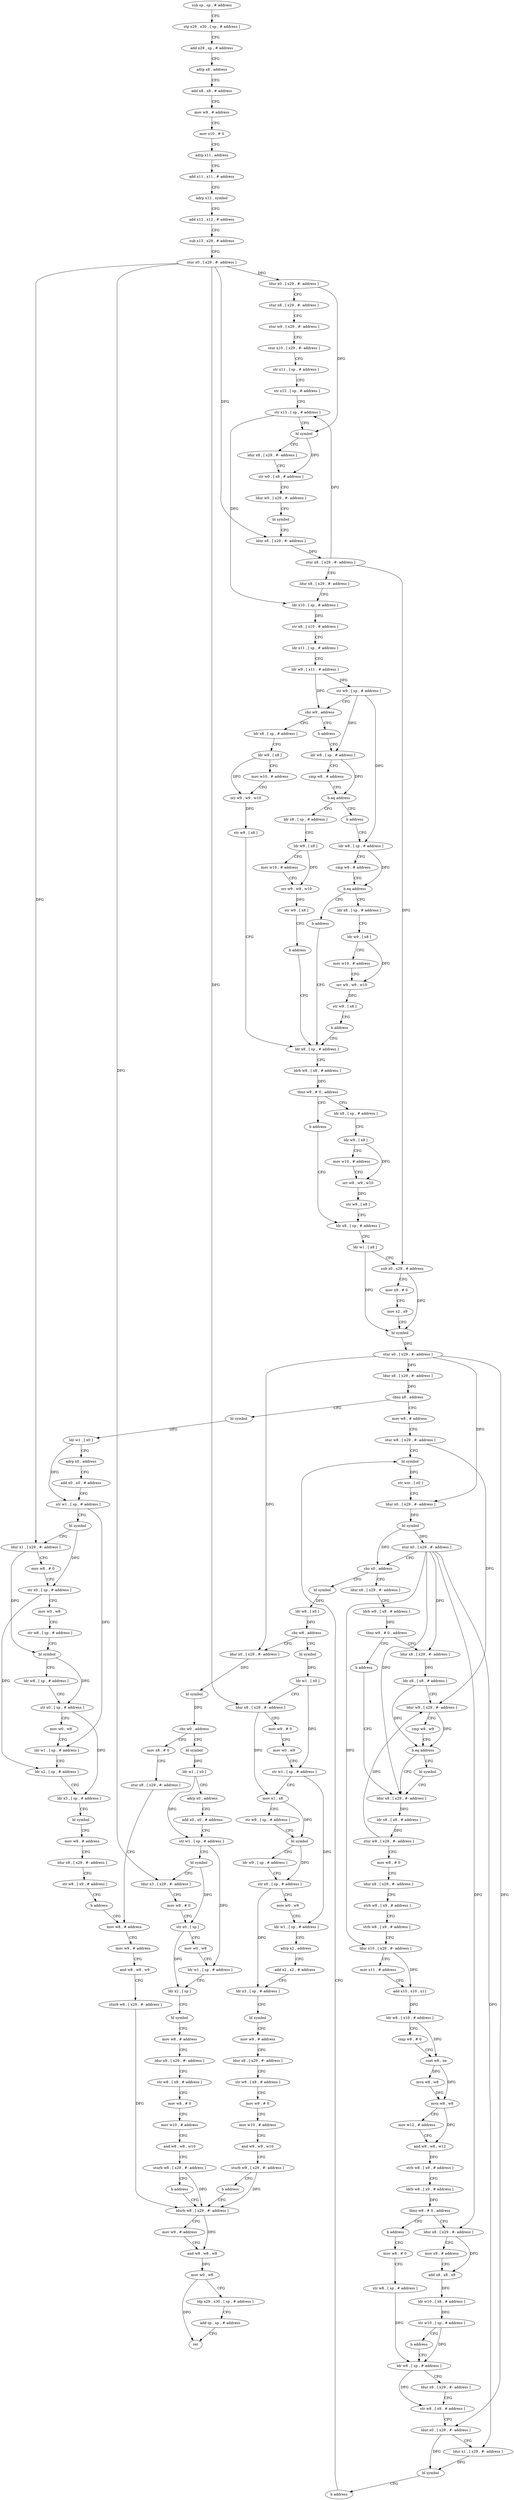 digraph "func" {
"4209964" [label = "sub sp , sp , # address" ]
"4209968" [label = "stp x29 , x30 , [ sp , # address ]" ]
"4209972" [label = "add x29 , sp , # address" ]
"4209976" [label = "adrp x8 , address" ]
"4209980" [label = "add x8 , x8 , # address" ]
"4209984" [label = "mov w9 , # address" ]
"4209988" [label = "mov x10 , # 0" ]
"4209992" [label = "adrp x11 , address" ]
"4209996" [label = "add x11 , x11 , # address" ]
"4210000" [label = "adrp x12 , symbol" ]
"4210004" [label = "add x12 , x12 , # address" ]
"4210008" [label = "sub x13 , x29 , # address" ]
"4210012" [label = "stur x0 , [ x29 , #- address ]" ]
"4210016" [label = "ldur x0 , [ x29 , #- address ]" ]
"4210020" [label = "stur x8 , [ x29 , #- address ]" ]
"4210024" [label = "stur w9 , [ x29 , #- address ]" ]
"4210028" [label = "stur x10 , [ x29 , #- address ]" ]
"4210032" [label = "str x11 , [ sp , # address ]" ]
"4210036" [label = "str x12 , [ sp , # address ]" ]
"4210040" [label = "str x13 , [ sp , # address ]" ]
"4210044" [label = "bl symbol" ]
"4210048" [label = "ldur x8 , [ x29 , #- address ]" ]
"4210052" [label = "str w0 , [ x8 , # address ]" ]
"4210056" [label = "ldur w0 , [ x29 , #- address ]" ]
"4210060" [label = "bl symbol" ]
"4210064" [label = "ldur x8 , [ x29 , #- address ]" ]
"4210068" [label = "stur x8 , [ x29 , #- address ]" ]
"4210072" [label = "ldur x8 , [ x29 , #- address ]" ]
"4210076" [label = "ldr x10 , [ sp , # address ]" ]
"4210080" [label = "str x8 , [ x10 , # address ]" ]
"4210084" [label = "ldr x11 , [ sp , # address ]" ]
"4210088" [label = "ldr w9 , [ x11 , # address ]" ]
"4210092" [label = "str w9 , [ sp , # address ]" ]
"4210096" [label = "cbz w9 , address" ]
"4210184" [label = "ldr x8 , [ sp , # address ]" ]
"4210100" [label = "b address" ]
"4210188" [label = "ldr w9 , [ x8 ]" ]
"4210192" [label = "mov w10 , # address" ]
"4210196" [label = "orr w9 , w9 , w10" ]
"4210200" [label = "str w9 , [ x8 ]" ]
"4210204" [label = "ldr x8 , [ sp , # address ]" ]
"4210104" [label = "ldr w8 , [ sp , # address ]" ]
"4210220" [label = "ldr x8 , [ sp , # address ]" ]
"4210224" [label = "ldr w9 , [ x8 ]" ]
"4210228" [label = "mov w10 , # address" ]
"4210232" [label = "orr w9 , w9 , w10" ]
"4210236" [label = "str w9 , [ x8 ]" ]
"4210240" [label = "ldr x8 , [ sp , # address ]" ]
"4210216" [label = "b address" ]
"4210108" [label = "cmp w8 , # address" ]
"4210112" [label = "b.eq address" ]
"4210136" [label = "ldr x8 , [ sp , # address ]" ]
"4210116" [label = "b address" ]
"4210368" [label = "mov w8 , # address" ]
"4210372" [label = "stur w8 , [ x29 , #- address ]" ]
"4210376" [label = "bl symbol" ]
"4210276" [label = "bl symbol" ]
"4210280" [label = "ldr w1 , [ x0 ]" ]
"4210284" [label = "adrp x0 , address" ]
"4210288" [label = "add x0 , x0 , # address" ]
"4210292" [label = "str w1 , [ sp , # address ]" ]
"4210296" [label = "bl symbol" ]
"4210300" [label = "ldur x1 , [ x29 , #- address ]" ]
"4210304" [label = "mov w8 , # 0" ]
"4210308" [label = "str x0 , [ sp , # address ]" ]
"4210312" [label = "mov w0 , w8" ]
"4210316" [label = "str w8 , [ sp , # address ]" ]
"4210320" [label = "bl symbol" ]
"4210324" [label = "ldr w8 , [ sp , # address ]" ]
"4210328" [label = "str x0 , [ sp , # address ]" ]
"4210332" [label = "mov w0 , w8" ]
"4210336" [label = "ldr w1 , [ sp , # address ]" ]
"4210340" [label = "ldr x2 , [ sp , # address ]" ]
"4210344" [label = "ldr x3 , [ sp , # address ]" ]
"4210348" [label = "bl symbol" ]
"4210352" [label = "mov w8 , # address" ]
"4210356" [label = "ldur x9 , [ x29 , #- address ]" ]
"4210360" [label = "str w8 , [ x9 , # address ]" ]
"4210364" [label = "b address" ]
"4210800" [label = "mov w8 , # address" ]
"4210244" [label = "ldr w1 , [ x8 ]" ]
"4210248" [label = "sub x0 , x29 , # address" ]
"4210252" [label = "mov x9 , # 0" ]
"4210256" [label = "mov x2 , x9" ]
"4210260" [label = "bl symbol" ]
"4210264" [label = "stur x0 , [ x29 , #- address ]" ]
"4210268" [label = "ldur x8 , [ x29 , #- address ]" ]
"4210272" [label = "cbnz x8 , address" ]
"4210140" [label = "ldr w9 , [ x8 ]" ]
"4210144" [label = "mov w10 , # address" ]
"4210148" [label = "orr w9 , w9 , w10" ]
"4210152" [label = "str w9 , [ x8 ]" ]
"4210156" [label = "b address" ]
"4210120" [label = "ldr w8 , [ sp , # address ]" ]
"4210584" [label = "bl symbol" ]
"4210588" [label = "ldr w8 , [ x0 ]" ]
"4210592" [label = "cbz w8 , address" ]
"4210696" [label = "ldur x0 , [ x29 , #- address ]" ]
"4210596" [label = "bl symbol" ]
"4210400" [label = "ldur x8 , [ x29 , #- address ]" ]
"4210404" [label = "ldrb w9 , [ x8 , # address ]" ]
"4210408" [label = "tbnz w9 , # 0 , address" ]
"4210416" [label = "ldur x8 , [ x29 , #- address ]" ]
"4210412" [label = "b address" ]
"4210804" [label = "mov w9 , # address" ]
"4210808" [label = "and w8 , w8 , w9" ]
"4210812" [label = "sturb w8 , [ x29 , #- address ]" ]
"4210816" [label = "ldurb w8 , [ x29 , #- address ]" ]
"4210208" [label = "ldrb w9 , [ x8 , # address ]" ]
"4210212" [label = "tbnz w9 , # 0 , address" ]
"4210124" [label = "cmp w8 , # address" ]
"4210128" [label = "b.eq address" ]
"4210160" [label = "ldr x8 , [ sp , # address ]" ]
"4210132" [label = "b address" ]
"4210700" [label = "bl symbol" ]
"4210704" [label = "cbz w0 , address" ]
"4210792" [label = "mov x8 , # 0" ]
"4210708" [label = "bl symbol" ]
"4210600" [label = "ldr w1 , [ x0 ]" ]
"4210604" [label = "ldur x8 , [ x29 , #- address ]" ]
"4210608" [label = "mov w9 , # 0" ]
"4210612" [label = "mov w0 , w9" ]
"4210616" [label = "str w1 , [ sp , # address ]" ]
"4210620" [label = "mov x1 , x8" ]
"4210624" [label = "str w9 , [ sp , # address ]" ]
"4210628" [label = "bl symbol" ]
"4210632" [label = "ldr w9 , [ sp , # address ]" ]
"4210636" [label = "str x0 , [ sp , # address ]" ]
"4210640" [label = "mov w0 , w9" ]
"4210644" [label = "ldr w1 , [ sp , # address ]" ]
"4210648" [label = "adrp x2 , address" ]
"4210652" [label = "add x2 , x2 , # address" ]
"4210656" [label = "ldr x3 , [ sp , # address ]" ]
"4210660" [label = "bl symbol" ]
"4210664" [label = "mov w9 , # address" ]
"4210668" [label = "ldur x8 , [ x29 , #- address ]" ]
"4210672" [label = "str w9 , [ x8 , # address ]" ]
"4210676" [label = "mov w9 , # 0" ]
"4210680" [label = "mov w10 , # address" ]
"4210684" [label = "and w9 , w9 , w10" ]
"4210688" [label = "sturb w9 , [ x29 , #- address ]" ]
"4210692" [label = "b address" ]
"4210420" [label = "ldr x8 , [ x8 , # address ]" ]
"4210424" [label = "ldur w9 , [ x29 , #- address ]" ]
"4210428" [label = "cmp w8 , w9" ]
"4210432" [label = "b.eq address" ]
"4210440" [label = "ldur x8 , [ x29 , #- address ]" ]
"4210436" [label = "bl symbol" ]
"4210164" [label = "ldr w9 , [ x8 ]" ]
"4210168" [label = "mov w10 , # address" ]
"4210172" [label = "orr w9 , w9 , w10" ]
"4210176" [label = "str w9 , [ x8 ]" ]
"4210180" [label = "b address" ]
"4210796" [label = "stur x8 , [ x29 , #- address ]" ]
"4210712" [label = "ldr w1 , [ x0 ]" ]
"4210716" [label = "adrp x0 , address" ]
"4210720" [label = "add x0 , x0 , # address" ]
"4210724" [label = "str w1 , [ sp , # address ]" ]
"4210728" [label = "bl symbol" ]
"4210732" [label = "ldur x3 , [ x29 , #- address ]" ]
"4210736" [label = "mov w8 , # 0" ]
"4210740" [label = "str x0 , [ sp ]" ]
"4210744" [label = "mov w0 , w8" ]
"4210748" [label = "ldr w1 , [ sp , # address ]" ]
"4210752" [label = "ldr x2 , [ sp ]" ]
"4210756" [label = "bl symbol" ]
"4210760" [label = "mov w8 , # address" ]
"4210764" [label = "ldur x9 , [ x29 , #- address ]" ]
"4210768" [label = "str w8 , [ x9 , # address ]" ]
"4210772" [label = "mov w8 , # 0" ]
"4210776" [label = "mov w10 , # address" ]
"4210780" [label = "and w8 , w8 , w10" ]
"4210784" [label = "sturb w8 , [ x29 , #- address ]" ]
"4210788" [label = "b address" ]
"4210820" [label = "mov w9 , # address" ]
"4210824" [label = "and w8 , w8 , w9" ]
"4210828" [label = "mov w0 , w8" ]
"4210832" [label = "ldp x29 , x30 , [ sp , # address ]" ]
"4210836" [label = "add sp , sp , # address" ]
"4210840" [label = "ret" ]
"4210444" [label = "ldr x8 , [ x8 , # address ]" ]
"4210448" [label = "stur w8 , [ x29 , #- address ]" ]
"4210452" [label = "mov w8 , # 0" ]
"4210456" [label = "ldur x9 , [ x29 , #- address ]" ]
"4210460" [label = "strb w8 , [ x9 , # address ]" ]
"4210464" [label = "strb w8 , [ x9 , # address ]" ]
"4210468" [label = "ldur x10 , [ x29 , #- address ]" ]
"4210472" [label = "mov x11 , # address" ]
"4210476" [label = "add x10 , x10 , x11" ]
"4210480" [label = "ldr w8 , [ x10 , # address ]" ]
"4210484" [label = "cmp w8 , # 0" ]
"4210488" [label = "cset w8 , ne" ]
"4210492" [label = "mvn w8 , w8" ]
"4210496" [label = "mvn w8 , w8" ]
"4210500" [label = "mov w12 , # address" ]
"4210504" [label = "and w8 , w8 , w12" ]
"4210508" [label = "strb w8 , [ x9 , # address ]" ]
"4210512" [label = "ldrb w8 , [ x9 , # address ]" ]
"4210516" [label = "tbnz w8 , # 0 , address" ]
"4210524" [label = "ldur x8 , [ x29 , #- address ]" ]
"4210520" [label = "b address" ]
"4210528" [label = "mov x9 , # address" ]
"4210532" [label = "add x8 , x8 , x9" ]
"4210536" [label = "ldr w10 , [ x8 , # address ]" ]
"4210540" [label = "str w10 , [ sp , # address ]" ]
"4210544" [label = "b address" ]
"4210556" [label = "ldr w8 , [ sp , # address ]" ]
"4210548" [label = "mov w8 , # 0" ]
"4210560" [label = "ldur x9 , [ x29 , #- address ]" ]
"4210564" [label = "str w8 , [ x9 , # address ]" ]
"4210568" [label = "ldur x0 , [ x29 , #- address ]" ]
"4210572" [label = "ldur x1 , [ x29 , #- address ]" ]
"4210576" [label = "bl symbol" ]
"4210580" [label = "b address" ]
"4210552" [label = "str w8 , [ sp , # address ]" ]
"4210380" [label = "str wzr , [ x0 ]" ]
"4210384" [label = "ldur x0 , [ x29 , #- address ]" ]
"4210388" [label = "bl symbol" ]
"4210392" [label = "stur x0 , [ x29 , #- address ]" ]
"4210396" [label = "cbz x0 , address" ]
"4209964" -> "4209968" [ label = "CFG" ]
"4209968" -> "4209972" [ label = "CFG" ]
"4209972" -> "4209976" [ label = "CFG" ]
"4209976" -> "4209980" [ label = "CFG" ]
"4209980" -> "4209984" [ label = "CFG" ]
"4209984" -> "4209988" [ label = "CFG" ]
"4209988" -> "4209992" [ label = "CFG" ]
"4209992" -> "4209996" [ label = "CFG" ]
"4209996" -> "4210000" [ label = "CFG" ]
"4210000" -> "4210004" [ label = "CFG" ]
"4210004" -> "4210008" [ label = "CFG" ]
"4210008" -> "4210012" [ label = "CFG" ]
"4210012" -> "4210016" [ label = "DFG" ]
"4210012" -> "4210064" [ label = "DFG" ]
"4210012" -> "4210300" [ label = "DFG" ]
"4210012" -> "4210604" [ label = "DFG" ]
"4210012" -> "4210732" [ label = "DFG" ]
"4210016" -> "4210020" [ label = "CFG" ]
"4210016" -> "4210044" [ label = "DFG" ]
"4210020" -> "4210024" [ label = "CFG" ]
"4210024" -> "4210028" [ label = "CFG" ]
"4210028" -> "4210032" [ label = "CFG" ]
"4210032" -> "4210036" [ label = "CFG" ]
"4210036" -> "4210040" [ label = "CFG" ]
"4210040" -> "4210044" [ label = "CFG" ]
"4210040" -> "4210076" [ label = "DFG" ]
"4210044" -> "4210048" [ label = "CFG" ]
"4210044" -> "4210052" [ label = "DFG" ]
"4210048" -> "4210052" [ label = "CFG" ]
"4210052" -> "4210056" [ label = "CFG" ]
"4210056" -> "4210060" [ label = "CFG" ]
"4210060" -> "4210064" [ label = "CFG" ]
"4210064" -> "4210068" [ label = "DFG" ]
"4210068" -> "4210072" [ label = "CFG" ]
"4210068" -> "4210040" [ label = "DFG" ]
"4210068" -> "4210248" [ label = "DFG" ]
"4210072" -> "4210076" [ label = "CFG" ]
"4210076" -> "4210080" [ label = "DFG" ]
"4210080" -> "4210084" [ label = "CFG" ]
"4210084" -> "4210088" [ label = "CFG" ]
"4210088" -> "4210092" [ label = "DFG" ]
"4210088" -> "4210096" [ label = "DFG" ]
"4210092" -> "4210096" [ label = "CFG" ]
"4210092" -> "4210104" [ label = "DFG" ]
"4210092" -> "4210120" [ label = "DFG" ]
"4210096" -> "4210184" [ label = "CFG" ]
"4210096" -> "4210100" [ label = "CFG" ]
"4210184" -> "4210188" [ label = "CFG" ]
"4210100" -> "4210104" [ label = "CFG" ]
"4210188" -> "4210192" [ label = "CFG" ]
"4210188" -> "4210196" [ label = "DFG" ]
"4210192" -> "4210196" [ label = "CFG" ]
"4210196" -> "4210200" [ label = "DFG" ]
"4210200" -> "4210204" [ label = "CFG" ]
"4210204" -> "4210208" [ label = "CFG" ]
"4210104" -> "4210108" [ label = "CFG" ]
"4210104" -> "4210112" [ label = "DFG" ]
"4210220" -> "4210224" [ label = "CFG" ]
"4210224" -> "4210228" [ label = "CFG" ]
"4210224" -> "4210232" [ label = "DFG" ]
"4210228" -> "4210232" [ label = "CFG" ]
"4210232" -> "4210236" [ label = "DFG" ]
"4210236" -> "4210240" [ label = "CFG" ]
"4210240" -> "4210244" [ label = "CFG" ]
"4210216" -> "4210240" [ label = "CFG" ]
"4210108" -> "4210112" [ label = "CFG" ]
"4210112" -> "4210136" [ label = "CFG" ]
"4210112" -> "4210116" [ label = "CFG" ]
"4210136" -> "4210140" [ label = "CFG" ]
"4210116" -> "4210120" [ label = "CFG" ]
"4210368" -> "4210372" [ label = "CFG" ]
"4210372" -> "4210376" [ label = "CFG" ]
"4210372" -> "4210424" [ label = "DFG" ]
"4210376" -> "4210380" [ label = "DFG" ]
"4210276" -> "4210280" [ label = "DFG" ]
"4210280" -> "4210284" [ label = "CFG" ]
"4210280" -> "4210292" [ label = "DFG" ]
"4210284" -> "4210288" [ label = "CFG" ]
"4210288" -> "4210292" [ label = "CFG" ]
"4210292" -> "4210296" [ label = "CFG" ]
"4210292" -> "4210336" [ label = "DFG" ]
"4210296" -> "4210300" [ label = "CFG" ]
"4210296" -> "4210308" [ label = "DFG" ]
"4210300" -> "4210304" [ label = "CFG" ]
"4210300" -> "4210320" [ label = "DFG" ]
"4210304" -> "4210308" [ label = "CFG" ]
"4210308" -> "4210312" [ label = "CFG" ]
"4210308" -> "4210340" [ label = "DFG" ]
"4210312" -> "4210316" [ label = "CFG" ]
"4210316" -> "4210320" [ label = "CFG" ]
"4210320" -> "4210324" [ label = "CFG" ]
"4210320" -> "4210328" [ label = "DFG" ]
"4210324" -> "4210328" [ label = "CFG" ]
"4210328" -> "4210332" [ label = "CFG" ]
"4210328" -> "4210344" [ label = "DFG" ]
"4210332" -> "4210336" [ label = "CFG" ]
"4210336" -> "4210340" [ label = "CFG" ]
"4210340" -> "4210344" [ label = "CFG" ]
"4210344" -> "4210348" [ label = "CFG" ]
"4210348" -> "4210352" [ label = "CFG" ]
"4210352" -> "4210356" [ label = "CFG" ]
"4210356" -> "4210360" [ label = "CFG" ]
"4210360" -> "4210364" [ label = "CFG" ]
"4210364" -> "4210800" [ label = "CFG" ]
"4210800" -> "4210804" [ label = "CFG" ]
"4210244" -> "4210248" [ label = "CFG" ]
"4210244" -> "4210260" [ label = "DFG" ]
"4210248" -> "4210252" [ label = "CFG" ]
"4210248" -> "4210260" [ label = "DFG" ]
"4210252" -> "4210256" [ label = "CFG" ]
"4210256" -> "4210260" [ label = "CFG" ]
"4210260" -> "4210264" [ label = "DFG" ]
"4210264" -> "4210268" [ label = "DFG" ]
"4210264" -> "4210384" [ label = "DFG" ]
"4210264" -> "4210696" [ label = "DFG" ]
"4210264" -> "4210568" [ label = "DFG" ]
"4210268" -> "4210272" [ label = "DFG" ]
"4210272" -> "4210368" [ label = "CFG" ]
"4210272" -> "4210276" [ label = "CFG" ]
"4210140" -> "4210144" [ label = "CFG" ]
"4210140" -> "4210148" [ label = "DFG" ]
"4210144" -> "4210148" [ label = "CFG" ]
"4210148" -> "4210152" [ label = "DFG" ]
"4210152" -> "4210156" [ label = "CFG" ]
"4210156" -> "4210204" [ label = "CFG" ]
"4210120" -> "4210124" [ label = "CFG" ]
"4210120" -> "4210128" [ label = "DFG" ]
"4210584" -> "4210588" [ label = "DFG" ]
"4210588" -> "4210592" [ label = "DFG" ]
"4210592" -> "4210696" [ label = "CFG" ]
"4210592" -> "4210596" [ label = "CFG" ]
"4210696" -> "4210700" [ label = "DFG" ]
"4210596" -> "4210600" [ label = "DFG" ]
"4210400" -> "4210404" [ label = "CFG" ]
"4210404" -> "4210408" [ label = "DFG" ]
"4210408" -> "4210416" [ label = "CFG" ]
"4210408" -> "4210412" [ label = "CFG" ]
"4210416" -> "4210420" [ label = "DFG" ]
"4210412" -> "4210440" [ label = "CFG" ]
"4210804" -> "4210808" [ label = "CFG" ]
"4210808" -> "4210812" [ label = "CFG" ]
"4210812" -> "4210816" [ label = "DFG" ]
"4210816" -> "4210820" [ label = "CFG" ]
"4210816" -> "4210824" [ label = "DFG" ]
"4210208" -> "4210212" [ label = "DFG" ]
"4210212" -> "4210220" [ label = "CFG" ]
"4210212" -> "4210216" [ label = "CFG" ]
"4210124" -> "4210128" [ label = "CFG" ]
"4210128" -> "4210160" [ label = "CFG" ]
"4210128" -> "4210132" [ label = "CFG" ]
"4210160" -> "4210164" [ label = "CFG" ]
"4210132" -> "4210204" [ label = "CFG" ]
"4210700" -> "4210704" [ label = "DFG" ]
"4210704" -> "4210792" [ label = "CFG" ]
"4210704" -> "4210708" [ label = "CFG" ]
"4210792" -> "4210796" [ label = "CFG" ]
"4210708" -> "4210712" [ label = "DFG" ]
"4210600" -> "4210604" [ label = "CFG" ]
"4210600" -> "4210616" [ label = "DFG" ]
"4210604" -> "4210608" [ label = "CFG" ]
"4210604" -> "4210620" [ label = "DFG" ]
"4210608" -> "4210612" [ label = "CFG" ]
"4210612" -> "4210616" [ label = "CFG" ]
"4210616" -> "4210620" [ label = "CFG" ]
"4210616" -> "4210644" [ label = "DFG" ]
"4210620" -> "4210624" [ label = "CFG" ]
"4210620" -> "4210628" [ label = "DFG" ]
"4210624" -> "4210628" [ label = "CFG" ]
"4210628" -> "4210632" [ label = "CFG" ]
"4210628" -> "4210636" [ label = "DFG" ]
"4210632" -> "4210636" [ label = "CFG" ]
"4210636" -> "4210640" [ label = "CFG" ]
"4210636" -> "4210656" [ label = "DFG" ]
"4210640" -> "4210644" [ label = "CFG" ]
"4210644" -> "4210648" [ label = "CFG" ]
"4210648" -> "4210652" [ label = "CFG" ]
"4210652" -> "4210656" [ label = "CFG" ]
"4210656" -> "4210660" [ label = "CFG" ]
"4210660" -> "4210664" [ label = "CFG" ]
"4210664" -> "4210668" [ label = "CFG" ]
"4210668" -> "4210672" [ label = "CFG" ]
"4210672" -> "4210676" [ label = "CFG" ]
"4210676" -> "4210680" [ label = "CFG" ]
"4210680" -> "4210684" [ label = "CFG" ]
"4210684" -> "4210688" [ label = "CFG" ]
"4210688" -> "4210692" [ label = "CFG" ]
"4210688" -> "4210816" [ label = "DFG" ]
"4210692" -> "4210816" [ label = "CFG" ]
"4210420" -> "4210424" [ label = "CFG" ]
"4210420" -> "4210432" [ label = "DFG" ]
"4210424" -> "4210428" [ label = "CFG" ]
"4210424" -> "4210432" [ label = "DFG" ]
"4210428" -> "4210432" [ label = "CFG" ]
"4210432" -> "4210440" [ label = "CFG" ]
"4210432" -> "4210436" [ label = "CFG" ]
"4210440" -> "4210444" [ label = "DFG" ]
"4210436" -> "4210440" [ label = "CFG" ]
"4210164" -> "4210168" [ label = "CFG" ]
"4210164" -> "4210172" [ label = "DFG" ]
"4210168" -> "4210172" [ label = "CFG" ]
"4210172" -> "4210176" [ label = "DFG" ]
"4210176" -> "4210180" [ label = "CFG" ]
"4210180" -> "4210204" [ label = "CFG" ]
"4210796" -> "4210800" [ label = "CFG" ]
"4210712" -> "4210716" [ label = "CFG" ]
"4210712" -> "4210724" [ label = "DFG" ]
"4210716" -> "4210720" [ label = "CFG" ]
"4210720" -> "4210724" [ label = "CFG" ]
"4210724" -> "4210728" [ label = "CFG" ]
"4210724" -> "4210748" [ label = "DFG" ]
"4210728" -> "4210732" [ label = "CFG" ]
"4210728" -> "4210740" [ label = "DFG" ]
"4210732" -> "4210736" [ label = "CFG" ]
"4210736" -> "4210740" [ label = "CFG" ]
"4210740" -> "4210744" [ label = "CFG" ]
"4210740" -> "4210752" [ label = "DFG" ]
"4210744" -> "4210748" [ label = "CFG" ]
"4210748" -> "4210752" [ label = "CFG" ]
"4210752" -> "4210756" [ label = "CFG" ]
"4210756" -> "4210760" [ label = "CFG" ]
"4210760" -> "4210764" [ label = "CFG" ]
"4210764" -> "4210768" [ label = "CFG" ]
"4210768" -> "4210772" [ label = "CFG" ]
"4210772" -> "4210776" [ label = "CFG" ]
"4210776" -> "4210780" [ label = "CFG" ]
"4210780" -> "4210784" [ label = "CFG" ]
"4210784" -> "4210788" [ label = "CFG" ]
"4210784" -> "4210816" [ label = "DFG" ]
"4210788" -> "4210816" [ label = "CFG" ]
"4210820" -> "4210824" [ label = "CFG" ]
"4210824" -> "4210828" [ label = "DFG" ]
"4210828" -> "4210832" [ label = "CFG" ]
"4210828" -> "4210840" [ label = "DFG" ]
"4210832" -> "4210836" [ label = "CFG" ]
"4210836" -> "4210840" [ label = "CFG" ]
"4210444" -> "4210448" [ label = "DFG" ]
"4210448" -> "4210452" [ label = "CFG" ]
"4210448" -> "4210424" [ label = "DFG" ]
"4210452" -> "4210456" [ label = "CFG" ]
"4210456" -> "4210460" [ label = "CFG" ]
"4210460" -> "4210464" [ label = "CFG" ]
"4210464" -> "4210468" [ label = "CFG" ]
"4210468" -> "4210472" [ label = "CFG" ]
"4210468" -> "4210476" [ label = "DFG" ]
"4210472" -> "4210476" [ label = "CFG" ]
"4210476" -> "4210480" [ label = "DFG" ]
"4210480" -> "4210484" [ label = "CFG" ]
"4210480" -> "4210488" [ label = "DFG" ]
"4210484" -> "4210488" [ label = "CFG" ]
"4210488" -> "4210492" [ label = "DFG" ]
"4210488" -> "4210496" [ label = "DFG" ]
"4210492" -> "4210496" [ label = "DFG" ]
"4210496" -> "4210500" [ label = "CFG" ]
"4210496" -> "4210504" [ label = "DFG" ]
"4210500" -> "4210504" [ label = "CFG" ]
"4210504" -> "4210508" [ label = "DFG" ]
"4210508" -> "4210512" [ label = "CFG" ]
"4210512" -> "4210516" [ label = "DFG" ]
"4210516" -> "4210524" [ label = "CFG" ]
"4210516" -> "4210520" [ label = "CFG" ]
"4210524" -> "4210528" [ label = "CFG" ]
"4210524" -> "4210532" [ label = "DFG" ]
"4210520" -> "4210548" [ label = "CFG" ]
"4210528" -> "4210532" [ label = "CFG" ]
"4210532" -> "4210536" [ label = "DFG" ]
"4210536" -> "4210540" [ label = "DFG" ]
"4210540" -> "4210544" [ label = "CFG" ]
"4210540" -> "4210556" [ label = "DFG" ]
"4210544" -> "4210556" [ label = "CFG" ]
"4210556" -> "4210560" [ label = "CFG" ]
"4210556" -> "4210564" [ label = "DFG" ]
"4210548" -> "4210552" [ label = "CFG" ]
"4210560" -> "4210564" [ label = "CFG" ]
"4210564" -> "4210568" [ label = "CFG" ]
"4210568" -> "4210572" [ label = "CFG" ]
"4210568" -> "4210576" [ label = "DFG" ]
"4210572" -> "4210576" [ label = "DFG" ]
"4210576" -> "4210580" [ label = "CFG" ]
"4210580" -> "4210376" [ label = "CFG" ]
"4210552" -> "4210556" [ label = "DFG" ]
"4210380" -> "4210384" [ label = "CFG" ]
"4210384" -> "4210388" [ label = "DFG" ]
"4210388" -> "4210392" [ label = "DFG" ]
"4210388" -> "4210396" [ label = "DFG" ]
"4210392" -> "4210396" [ label = "CFG" ]
"4210392" -> "4210416" [ label = "DFG" ]
"4210392" -> "4210440" [ label = "DFG" ]
"4210392" -> "4210468" [ label = "DFG" ]
"4210392" -> "4210524" [ label = "DFG" ]
"4210392" -> "4210572" [ label = "DFG" ]
"4210396" -> "4210584" [ label = "CFG" ]
"4210396" -> "4210400" [ label = "CFG" ]
}
